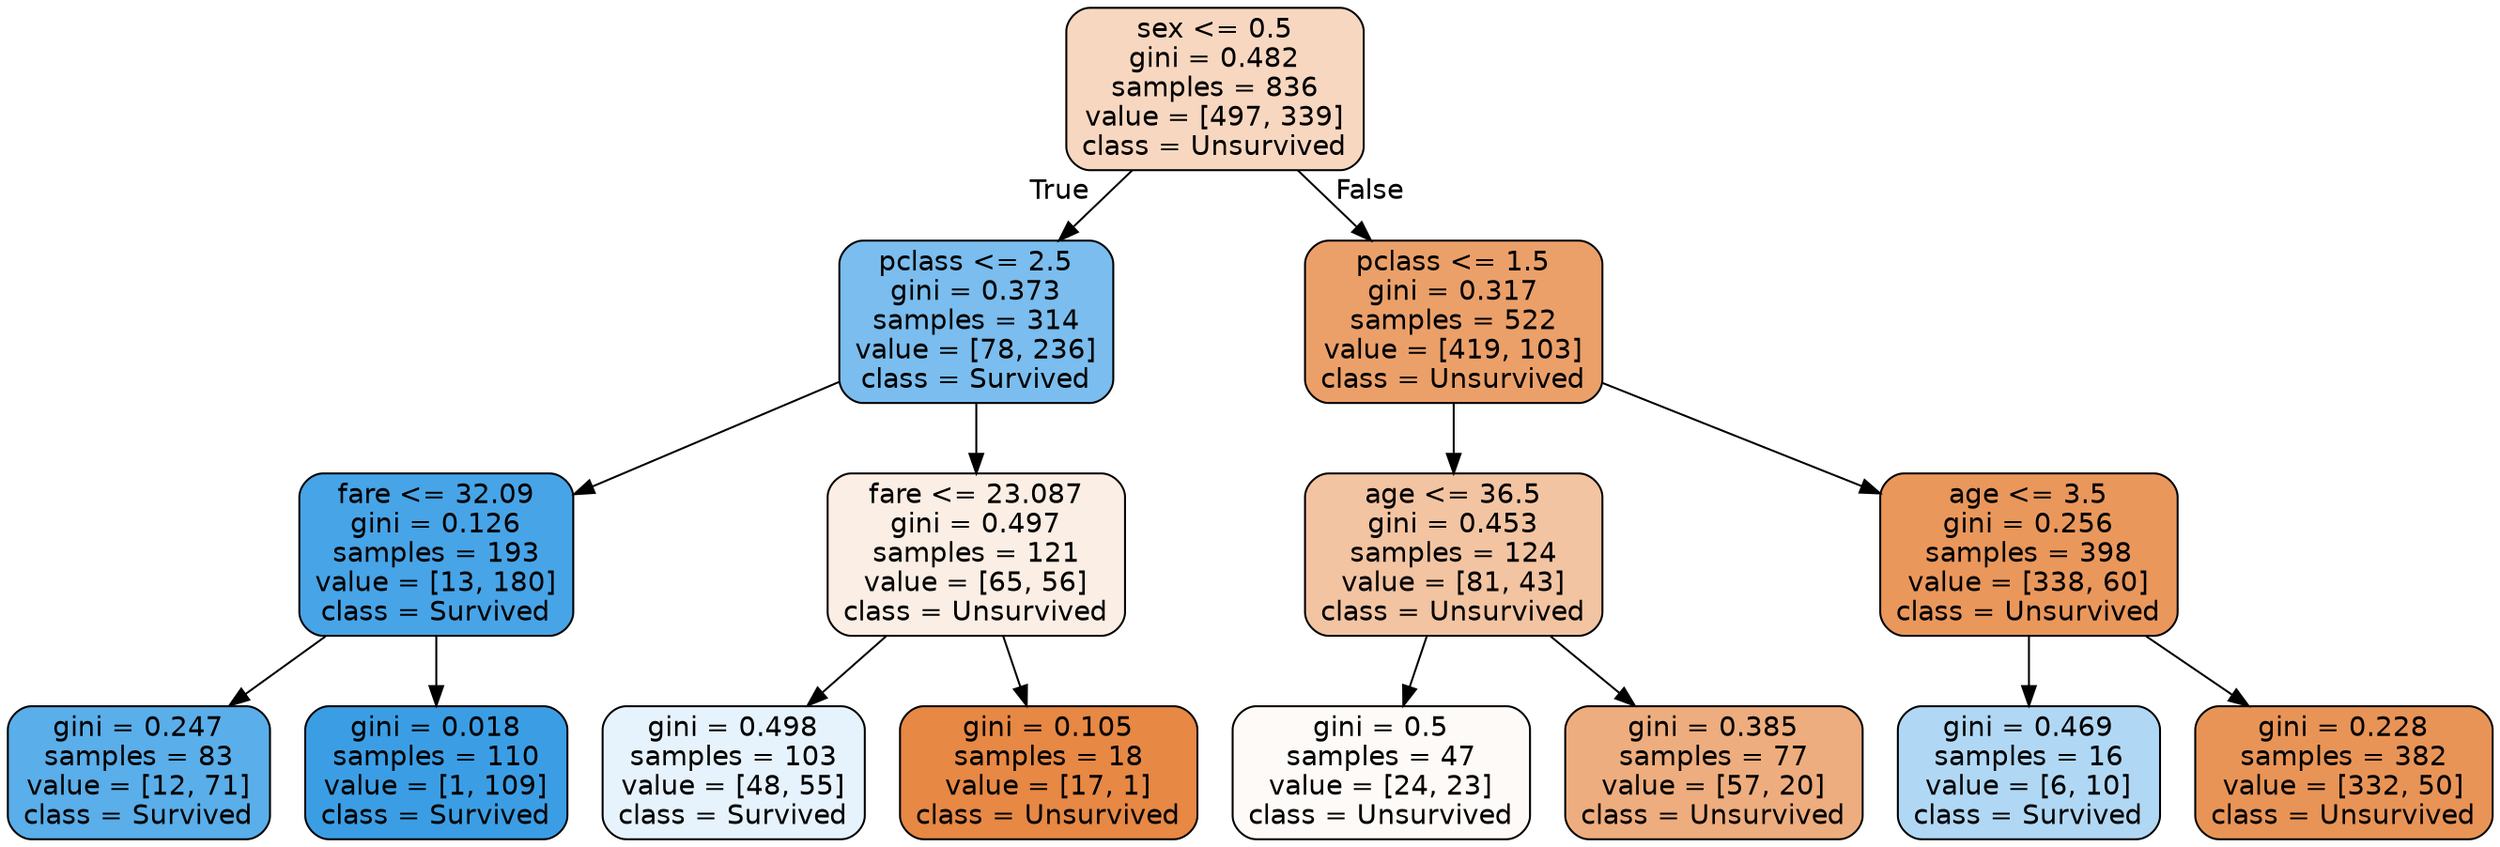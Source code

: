 digraph Tree {
node [shape=box, style="filled, rounded", color="black", fontname=helvetica] ;
edge [fontname=helvetica] ;
0 [label="sex <= 0.5\ngini = 0.482\nsamples = 836\nvalue = [497, 339]\nclass = Unsurvived", fillcolor="#f7d7c0"] ;
1 [label="pclass <= 2.5\ngini = 0.373\nsamples = 314\nvalue = [78, 236]\nclass = Survived", fillcolor="#7abdee"] ;
0 -> 1 [labeldistance=2.5, labelangle=45, headlabel="True"] ;
2 [label="fare <= 32.09\ngini = 0.126\nsamples = 193\nvalue = [13, 180]\nclass = Survived", fillcolor="#47a4e7"] ;
1 -> 2 ;
3 [label="gini = 0.247\nsamples = 83\nvalue = [12, 71]\nclass = Survived", fillcolor="#5aaee9"] ;
2 -> 3 ;
4 [label="gini = 0.018\nsamples = 110\nvalue = [1, 109]\nclass = Survived", fillcolor="#3b9ee5"] ;
2 -> 4 ;
5 [label="fare <= 23.087\ngini = 0.497\nsamples = 121\nvalue = [65, 56]\nclass = Unsurvived", fillcolor="#fbeee4"] ;
1 -> 5 ;
6 [label="gini = 0.498\nsamples = 103\nvalue = [48, 55]\nclass = Survived", fillcolor="#e6f3fc"] ;
5 -> 6 ;
7 [label="gini = 0.105\nsamples = 18\nvalue = [17, 1]\nclass = Unsurvived", fillcolor="#e78845"] ;
5 -> 7 ;
8 [label="pclass <= 1.5\ngini = 0.317\nsamples = 522\nvalue = [419, 103]\nclass = Unsurvived", fillcolor="#eba06a"] ;
0 -> 8 [labeldistance=2.5, labelangle=-45, headlabel="False"] ;
9 [label="age <= 36.5\ngini = 0.453\nsamples = 124\nvalue = [81, 43]\nclass = Unsurvived", fillcolor="#f3c4a2"] ;
8 -> 9 ;
10 [label="gini = 0.5\nsamples = 47\nvalue = [24, 23]\nclass = Unsurvived", fillcolor="#fefaf7"] ;
9 -> 10 ;
11 [label="gini = 0.385\nsamples = 77\nvalue = [57, 20]\nclass = Unsurvived", fillcolor="#eead7e"] ;
9 -> 11 ;
12 [label="age <= 3.5\ngini = 0.256\nsamples = 398\nvalue = [338, 60]\nclass = Unsurvived", fillcolor="#ea975c"] ;
8 -> 12 ;
13 [label="gini = 0.469\nsamples = 16\nvalue = [6, 10]\nclass = Survived", fillcolor="#b0d8f5"] ;
12 -> 13 ;
14 [label="gini = 0.228\nsamples = 382\nvalue = [332, 50]\nclass = Unsurvived", fillcolor="#e99457"] ;
12 -> 14 ;
}